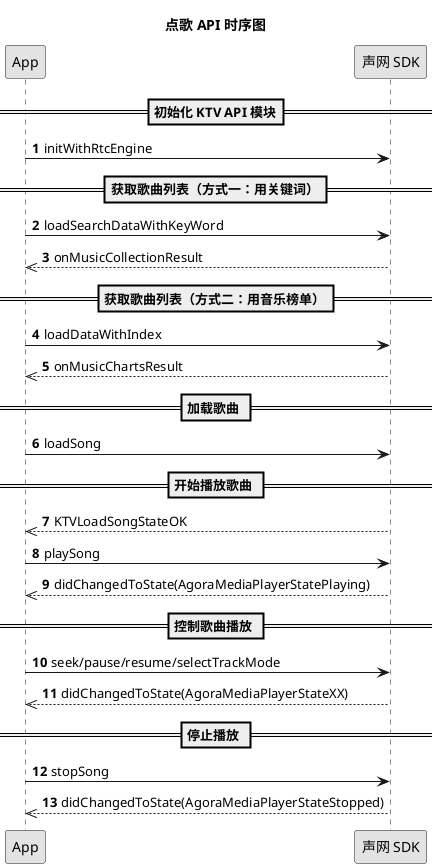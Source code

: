 @startuml
title 点歌 API 时序图
autonumber
skinparam monochrome true
participant "App" as a
participant "声网 SDK" as b
== 初始化 KTV API 模块==
a -> b: initWithRtcEngine
== 获取歌曲列表（方式一：用关键词）==
a -> b: loadSearchDataWithKeyWord
b -->> a: onMusicCollectionResult
== 获取歌曲列表（方式二：用音乐榜单）==
a -> b: loadDataWithIndex
b -->> a: onMusicChartsResult
== 加载歌曲 ==
a -> b: loadSong
== 开始播放歌曲 ==
b -->> a: KTVLoadSongStateOK
a -> b: playSong
b -->> a: didChangedToState(AgoraMediaPlayerStatePlaying)
== 控制歌曲播放 ==
a ->b: seek/pause/resume/selectTrackMode
b -->> a: didChangedToState(AgoraMediaPlayerStateXX)
== 停止播放 ==
a -> b: stopSong
b -->> a: didChangedToState(AgoraMediaPlayerStateStopped)
@enduml